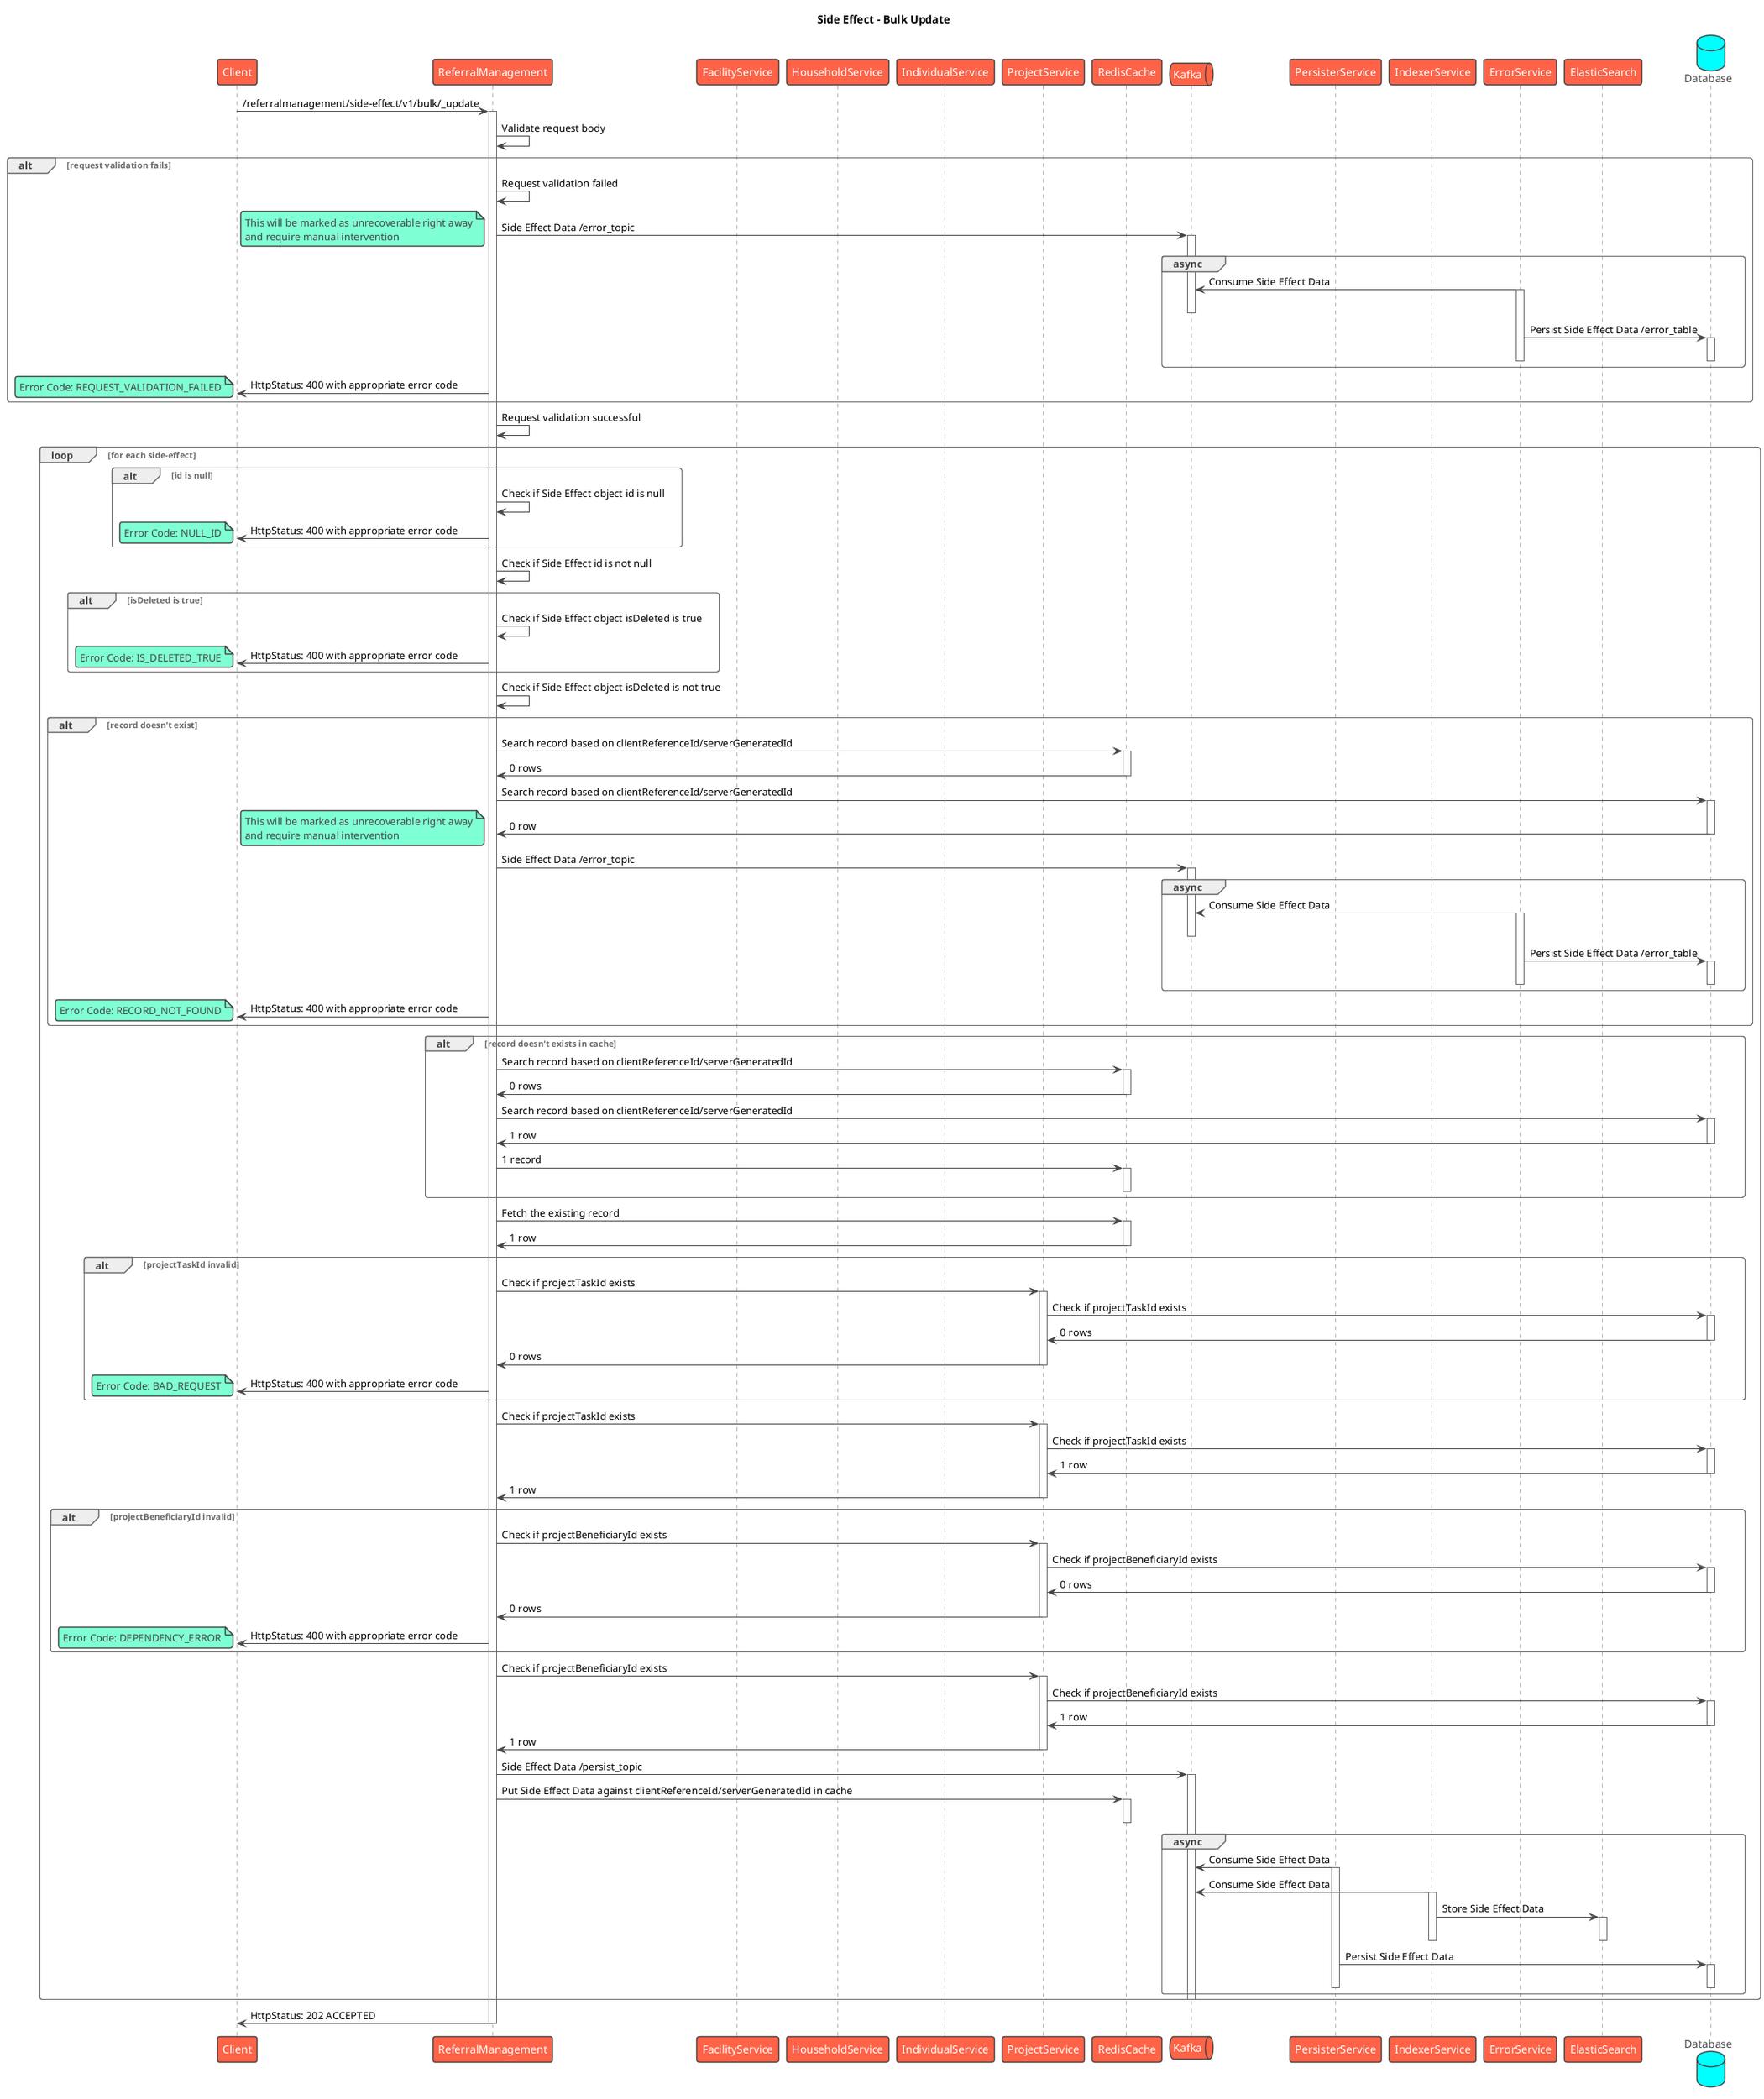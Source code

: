 @startuml
title Side Effect - Bulk Update
!theme vibrant
participant Client as c
participant ReferralManagement as rm
participant FacilityService as fs
participant HouseholdService as hs
participant IndividualService as inds
participant ProjectService as ps
participant RedisCache as rc
queue Kafka as k
participant PersisterService as prs
participant IndexerService as idx
participant ErrorService as es
participant ElasticSearch as el
database Database as db

c -> rm : /referralmanagement/side-effect/v1/bulk/_update
activate rm
rm -> rm : Validate request body

alt request validation fails
    rm -> rm: Request validation failed
    rm -> k: Side Effect Data /error_topic
    note left
        This will be marked as unrecoverable right away
        and require manual intervention
    end note
    activate k
    group async
        es -> k: Consume Side Effect Data
        activate es
        deactivate k
        es -> db: Persist Side Effect Data /error_table
        activate db
        deactivate db
        deactivate es
    end
    rm -> c: HttpStatus: 400 with appropriate error code
    note left
      Error Code: REQUEST_VALIDATION_FAILED
    end note
end
rm -> rm: Request validation successful
loop for each side-effect
    alt id is null
        rm -> rm: Check if Side Effect object id is null
        rm -> c: HttpStatus: 400 with appropriate error code
        note left
           Error Code: NULL_ID
        end note
    end
    rm -> rm: Check if Side Effect id is not null
    alt isDeleted is true
        rm -> rm: Check if Side Effect object isDeleted is true
        rm -> c: HttpStatus: 400 with appropriate error code
        note left
           Error Code: IS_DELETED_TRUE
        end note
    end
    rm -> rm: Check if Side Effect object isDeleted is not true
    alt record doesn't exist
        rm -> rc: Search record based on clientReferenceId/serverGeneratedId
        activate rc
        rc -> rm: 0 rows
        deactivate rc
        rm -> db: Search record based on clientReferenceId/serverGeneratedId
        activate db
        db -> rm: 0 row
        deactivate db
        note left
            This will be marked as unrecoverable right away
            and require manual intervention
        end note
        rm -> k: Side Effect Data /error_topic
        activate k
        group async
            es -> k: Consume Side Effect Data
            activate es
            deactivate k
            es -> db: Persist Side Effect Data /error_table
            activate db
            deactivate db
            deactivate es
        end
        rm -> c: HttpStatus: 400 with appropriate error code
        note left
          Error Code: RECORD_NOT_FOUND
        end note
    end
    alt record doesn't exists in cache
        rm -> rc: Search record based on clientReferenceId/serverGeneratedId
        activate rc
        rc -> rm: 0 rows
        deactivate rc
        rm -> db: Search record based on clientReferenceId/serverGeneratedId
        activate db
        db -> rm: 1 row
        deactivate db
        rm -> rc: 1 record
        activate rc
        deactivate rc
    end
    rm -> rc: Fetch the existing record
    activate rc
    rc -> rm: 1 row
    deactivate rc
    alt projectTaskId invalid
        rm -> ps: Check if projectTaskId exists
        activate ps
        ps -> db: Check if projectTaskId exists
        activate db
        db -> ps: 0 rows
        deactivate db
        ps -> rm: 0 rows
        deactivate ps
        rm -> c: HttpStatus: 400 with appropriate error code
        note left
          Error Code: BAD_REQUEST
        end note
    end
    rm -> ps: Check if projectTaskId exists
    activate ps
    ps -> db: Check if projectTaskId exists
    activate db
    db -> ps: 1 row
    deactivate db
    ps -> rm: 1 row
    deactivate ps
    alt projectBeneficiaryId invalid
        rm -> ps: Check if projectBeneficiaryId exists
        activate ps
        ps -> db: Check if projectBeneficiaryId exists
        activate db
        db -> ps: 0 rows
        deactivate db
        ps -> rm: 0 rows
        deactivate ps
        rm -> c: HttpStatus: 400 with appropriate error code
        note left
           Error Code: DEPENDENCY_ERROR
        end note
    end
    rm -> ps: Check if projectBeneficiaryId exists
    activate ps
    ps -> db: Check if projectBeneficiaryId exists
    activate db
    db -> ps: 1 row
    deactivate db
    ps -> rm: 1 row
    deactivate ps
    rm -> k: Side Effect Data /persist_topic
    activate k
    rm -> rc: Put Side Effect Data against clientReferenceId/serverGeneratedId in cache
    activate rc
    deactivate rc
    group async
        prs -> k: Consume Side Effect Data
        activate prs
        idx -> k: Consume Side Effect Data
        activate idx
        idx -> el: Store Side Effect Data
        activate el
        deactivate el
        deactivate idx
        prs -> db: Persist Side Effect Data
        activate db
        deactivate db
        deactivate prs
    end
    deactivate k
end

rm -> c : HttpStatus: 202 ACCEPTED
deactivate rm

@enduml